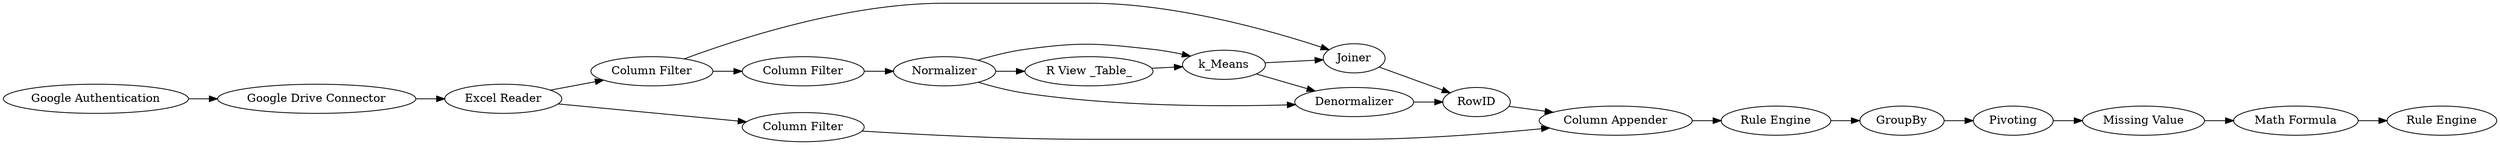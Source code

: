digraph {
	"2435119904911569309_35" [label=Denormalizer]
	"2435119904911569309_2056" [label="Column Appender"]
	"2435119904911569309_2030" [label=GroupBy]
	"2435119904911569309_2" [label=k_Means]
	"2435119904911569309_2036" [label="Column Filter"]
	"2435119904911569309_2031" [label="Rule Engine"]
	"2435119904911569309_12" [label=Normalizer]
	"2435119904911569309_2082" [label="Missing Value"]
	"2435119904911569309_2054" [label=Joiner]
	"2435119904911569309_2028" [label="Excel Reader"]
	"2435119904911569309_2048" [label="Column Filter"]
	"2435119904911569309_2033" [label="Math Formula"]
	"2435119904911569309_2055" [label=RowID]
	"2435119904911569309_2034" [label="Rule Engine"]
	"2435119904911569309_279" [label="Google Authentication"]
	"2435119904911569309_2032" [label=Pivoting]
	"2435119904911569309_2053" [label="R View _Table_"]
	"2435119904911569309_2050" [label="Column Filter"]
	"2435119904911569309_281" [label="Google Drive Connector"]
	"2435119904911569309_12" -> "2435119904911569309_2"
	"2435119904911569309_2" -> "2435119904911569309_35"
	"2435119904911569309_281" -> "2435119904911569309_2028"
	"2435119904911569309_2028" -> "2435119904911569309_2036"
	"2435119904911569309_2036" -> "2435119904911569309_2048"
	"2435119904911569309_2054" -> "2435119904911569309_2055"
	"2435119904911569309_2" -> "2435119904911569309_2054"
	"2435119904911569309_2053" -> "2435119904911569309_2"
	"2435119904911569309_35" -> "2435119904911569309_2055"
	"2435119904911569309_279" -> "2435119904911569309_281"
	"2435119904911569309_2082" -> "2435119904911569309_2033"
	"2435119904911569309_2031" -> "2435119904911569309_2030"
	"2435119904911569309_2055" -> "2435119904911569309_2056"
	"2435119904911569309_2036" -> "2435119904911569309_2054"
	"2435119904911569309_2028" -> "2435119904911569309_2050"
	"2435119904911569309_2048" -> "2435119904911569309_12"
	"2435119904911569309_2032" -> "2435119904911569309_2082"
	"2435119904911569309_12" -> "2435119904911569309_35"
	"2435119904911569309_2056" -> "2435119904911569309_2031"
	"2435119904911569309_12" -> "2435119904911569309_2053"
	"2435119904911569309_2030" -> "2435119904911569309_2032"
	"2435119904911569309_2050" -> "2435119904911569309_2056"
	"2435119904911569309_2033" -> "2435119904911569309_2034"
	rankdir=LR
}
